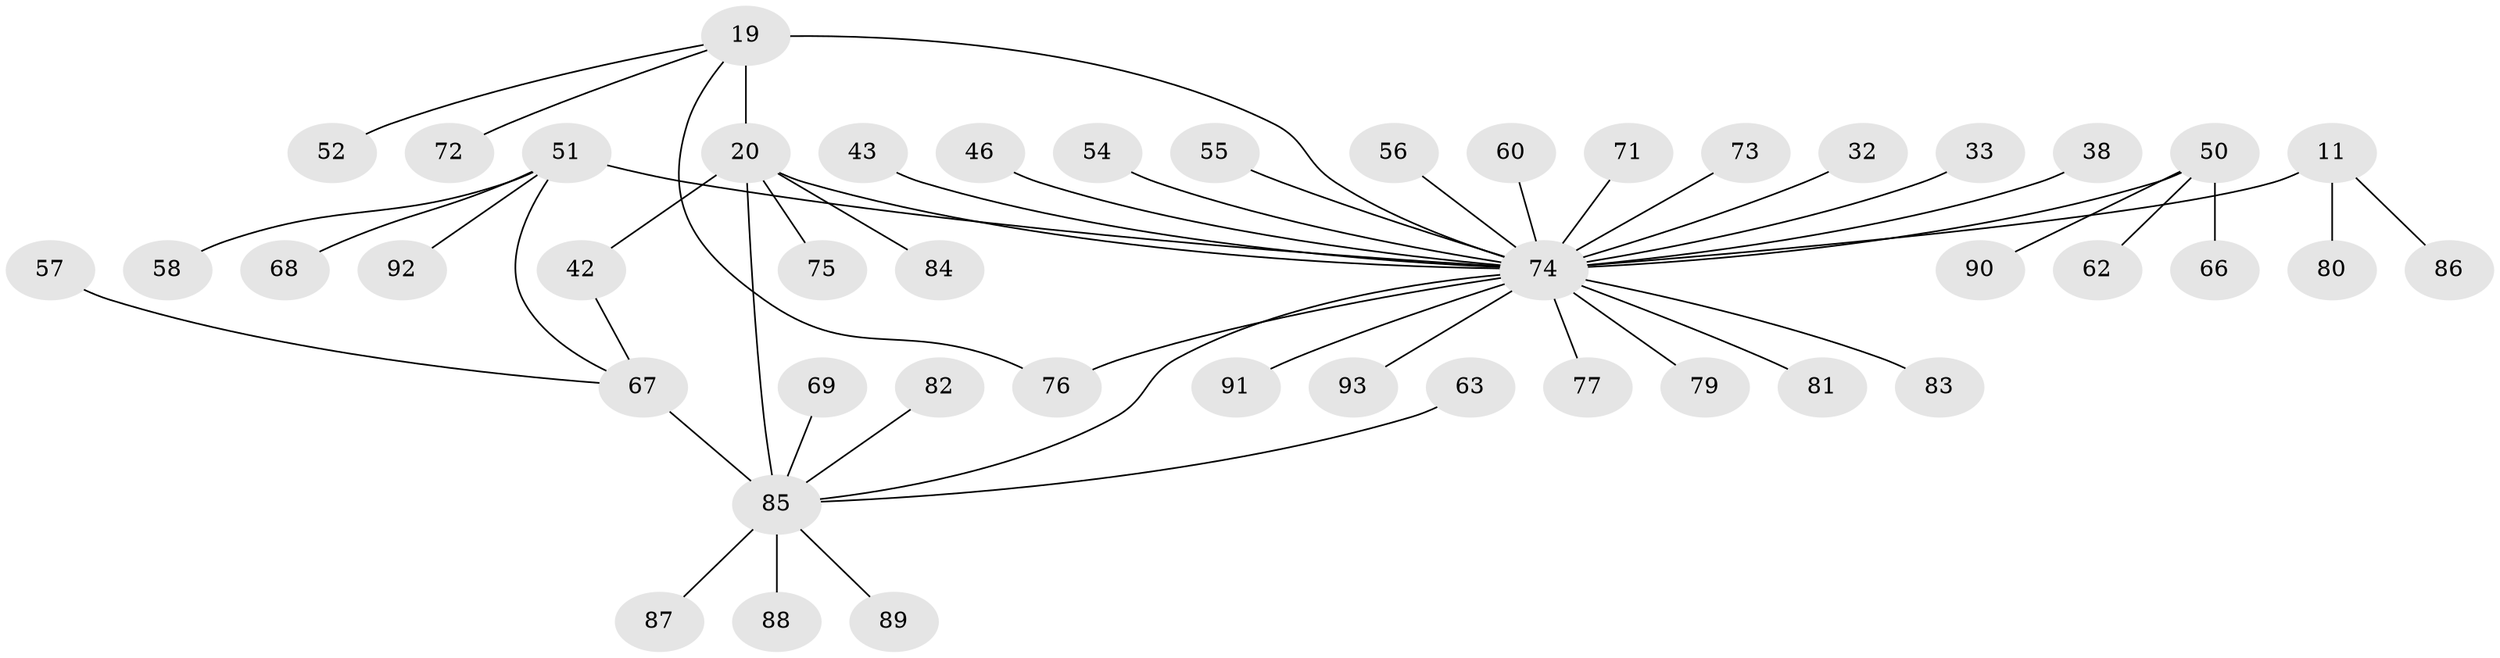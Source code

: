 // original degree distribution, {7: 0.010752688172043012, 9: 0.021505376344086023, 10: 0.03225806451612903, 4: 0.053763440860215055, 8: 0.043010752688172046, 6: 0.06451612903225806, 5: 0.03225806451612903, 1: 0.5698924731182796, 2: 0.13978494623655913, 3: 0.03225806451612903}
// Generated by graph-tools (version 1.1) at 2025/58/03/04/25 21:58:27]
// undirected, 46 vertices, 50 edges
graph export_dot {
graph [start="1"]
  node [color=gray90,style=filled];
  11 [super="+9"];
  19 [super="+17"];
  20 [super="+18"];
  32;
  33;
  38;
  42;
  43;
  46;
  50 [super="+31+7"];
  51 [super="+4"];
  52;
  54;
  55;
  56;
  57;
  58;
  60;
  62;
  63;
  66;
  67 [super="+15"];
  68;
  69;
  71;
  72 [super="+36"];
  73;
  74 [super="+53+70"];
  75 [super="+48"];
  76 [super="+65"];
  77;
  79;
  80;
  81;
  82;
  83;
  84 [super="+59"];
  85 [super="+16+21+78"];
  86;
  87;
  88;
  89 [super="+47"];
  90;
  91;
  92 [super="+27"];
  93;
  11 -- 80;
  11 -- 86;
  11 -- 74 [weight=5];
  19 -- 20 [weight=4];
  19 -- 52;
  19 -- 72;
  19 -- 76 [weight=2];
  19 -- 74 [weight=2];
  20 -- 42;
  20 -- 85 [weight=2];
  20 -- 75;
  20 -- 84;
  20 -- 74 [weight=2];
  32 -- 74;
  33 -- 74;
  38 -- 74;
  42 -- 67;
  43 -- 74;
  46 -- 74;
  50 -- 66;
  50 -- 90;
  50 -- 62;
  50 -- 74 [weight=7];
  51 -- 68;
  51 -- 58;
  51 -- 74 [weight=4];
  51 -- 92;
  51 -- 67;
  54 -- 74;
  55 -- 74;
  56 -- 74;
  57 -- 67;
  60 -- 74;
  63 -- 85;
  67 -- 85 [weight=4];
  69 -- 85;
  71 -- 74;
  73 -- 74;
  74 -- 76 [weight=2];
  74 -- 79;
  74 -- 93;
  74 -- 77;
  74 -- 81;
  74 -- 83;
  74 -- 85 [weight=3];
  74 -- 91;
  82 -- 85;
  85 -- 87;
  85 -- 88;
  85 -- 89;
}
